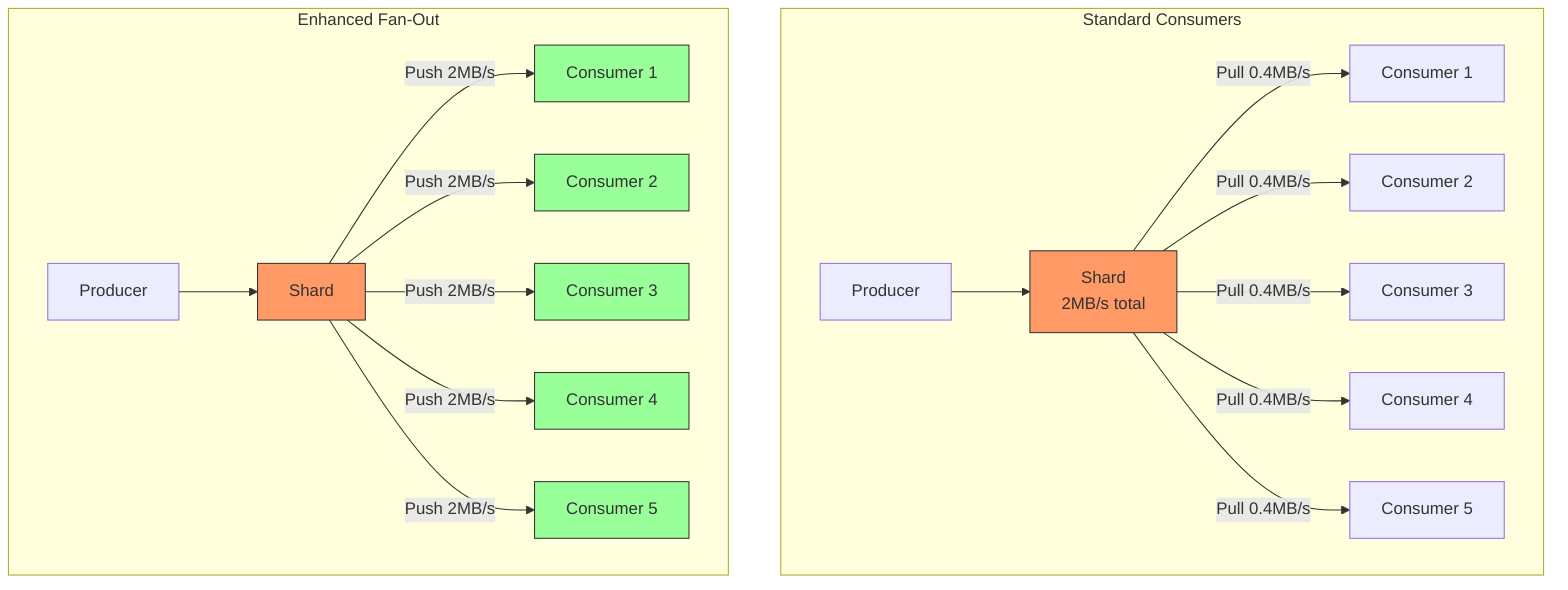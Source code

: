 flowchart TB
    subgraph "Standard Consumers"
        P1[Producer] --> S1[Shard<br/>2MB/s total]
        S1 --> |Pull 0.4MB/s| C1[Consumer 1]
        S1 --> |Pull 0.4MB/s| C2[Consumer 2]
        S1 --> |Pull 0.4MB/s| C3[Consumer 3]
        S1 --> |Pull 0.4MB/s| C4[Consumer 4]
        S1 --> |Pull 0.4MB/s| C5[Consumer 5]
    end

    subgraph "Enhanced Fan-Out"
        P2[Producer] --> S2[Shard]
        S2 --> |Push 2MB/s| EC1[Consumer 1]
        S2 --> |Push 2MB/s| EC2[Consumer 2]
        S2 --> |Push 2MB/s| EC3[Consumer 3]
        S2 --> |Push 2MB/s| EC4[Consumer 4]
        S2 --> |Push 2MB/s| EC5[Consumer 5]
    end

    style S1 fill:#f96,stroke:#333
    style S2 fill:#f96,stroke:#333
    style EC1 fill:#9f9,stroke:#333
    style EC2 fill:#9f9,stroke:#333
    style EC3 fill:#9f9,stroke:#333
    style EC4 fill:#9f9,stroke:#333
    style EC5 fill:#9f9,stroke:#333